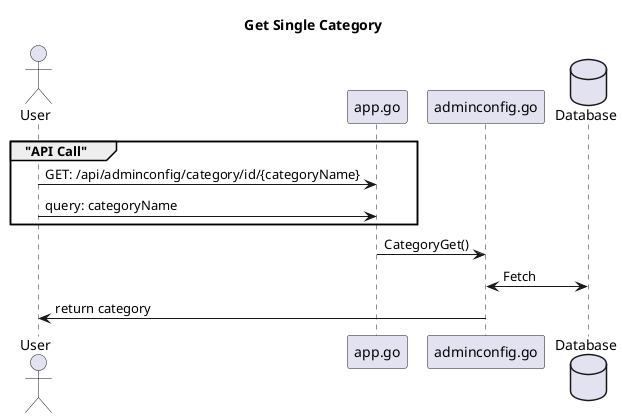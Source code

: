 @startuml

title "Get Single Category"

actor User as user

participant "app.go" as app
participant "adminconfig.go" as route
database Database as DB

group  "API Call"
user    -> app : GET: /api/adminconfig/category/id/{categoryName}
user    -> app : query: categoryName
end

app     -> route: CategoryGet()
route <-> DB: Fetch
user <- route:  return category


@enduml
